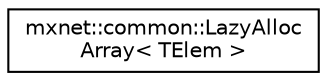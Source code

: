 digraph "Graphical Class Hierarchy"
{
  edge [fontname="Helvetica",fontsize="10",labelfontname="Helvetica",labelfontsize="10"];
  node [fontname="Helvetica",fontsize="10",shape=record];
  rankdir="LR";
  Node1 [label="mxnet::common::LazyAlloc\lArray\< TElem \>",height=0.2,width=0.4,color="black", fillcolor="white", style="filled",URL="$classmxnet_1_1common_1_1LazyAllocArray.html"];
}
